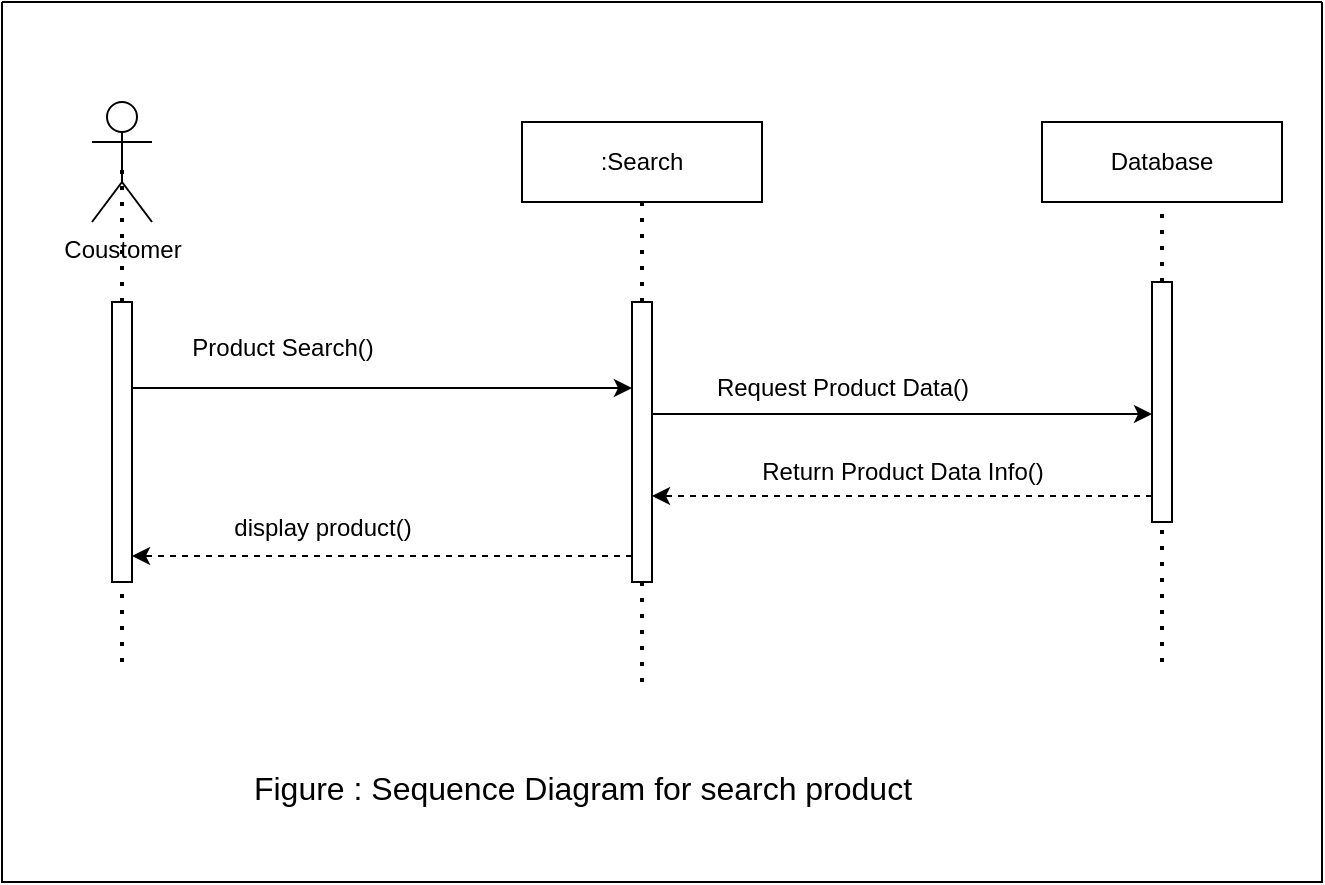 <mxfile version="21.6.8" type="device">
  <diagram name="Page-1" id="dLHK4dv-bxMDgjrsHZRd">
    <mxGraphModel dx="1036" dy="623" grid="1" gridSize="10" guides="1" tooltips="1" connect="1" arrows="1" fold="1" page="1" pageScale="1" pageWidth="850" pageHeight="1100" math="0" shadow="0">
      <root>
        <mxCell id="0" />
        <mxCell id="1" parent="0" />
        <mxCell id="ykgIP5ubuIwZVs8_AAUS-1" value="Coustomer" style="shape=umlActor;verticalLabelPosition=bottom;verticalAlign=top;html=1;outlineConnect=0;" vertex="1" parent="1">
          <mxGeometry x="145" y="140" width="30" height="60" as="geometry" />
        </mxCell>
        <mxCell id="ykgIP5ubuIwZVs8_AAUS-2" value=":Search" style="rounded=0;whiteSpace=wrap;html=1;" vertex="1" parent="1">
          <mxGeometry x="360" y="150" width="120" height="40" as="geometry" />
        </mxCell>
        <mxCell id="ykgIP5ubuIwZVs8_AAUS-3" value="Database" style="rounded=0;whiteSpace=wrap;html=1;" vertex="1" parent="1">
          <mxGeometry x="620" y="150" width="120" height="40" as="geometry" />
        </mxCell>
        <mxCell id="ykgIP5ubuIwZVs8_AAUS-4" value="" style="endArrow=none;dashed=1;html=1;dashPattern=1 3;strokeWidth=2;rounded=0;entryX=0.5;entryY=0.5;entryDx=0;entryDy=0;entryPerimeter=0;" edge="1" parent="1" source="ykgIP5ubuIwZVs8_AAUS-8" target="ykgIP5ubuIwZVs8_AAUS-1">
          <mxGeometry width="50" height="50" relative="1" as="geometry">
            <mxPoint x="160" y="590" as="sourcePoint" />
            <mxPoint x="200" y="320" as="targetPoint" />
          </mxGeometry>
        </mxCell>
        <mxCell id="ykgIP5ubuIwZVs8_AAUS-5" value="" style="endArrow=none;dashed=1;html=1;dashPattern=1 3;strokeWidth=2;rounded=0;entryX=0.5;entryY=1;entryDx=0;entryDy=0;" edge="1" parent="1" source="ykgIP5ubuIwZVs8_AAUS-10" target="ykgIP5ubuIwZVs8_AAUS-2">
          <mxGeometry width="50" height="50" relative="1" as="geometry">
            <mxPoint x="420" y="570" as="sourcePoint" />
            <mxPoint x="470" y="280" as="targetPoint" />
          </mxGeometry>
        </mxCell>
        <mxCell id="ykgIP5ubuIwZVs8_AAUS-6" value="" style="endArrow=none;dashed=1;html=1;dashPattern=1 3;strokeWidth=2;rounded=0;entryX=0.5;entryY=1;entryDx=0;entryDy=0;" edge="1" parent="1" source="ykgIP5ubuIwZVs8_AAUS-12" target="ykgIP5ubuIwZVs8_AAUS-3">
          <mxGeometry width="50" height="50" relative="1" as="geometry">
            <mxPoint x="680" y="560" as="sourcePoint" />
            <mxPoint x="680" y="340" as="targetPoint" />
          </mxGeometry>
        </mxCell>
        <mxCell id="ykgIP5ubuIwZVs8_AAUS-7" value="" style="endArrow=none;dashed=1;html=1;dashPattern=1 3;strokeWidth=2;rounded=0;entryX=0.5;entryY=0.5;entryDx=0;entryDy=0;entryPerimeter=0;" edge="1" parent="1" target="ykgIP5ubuIwZVs8_AAUS-8">
          <mxGeometry width="50" height="50" relative="1" as="geometry">
            <mxPoint x="160" y="420" as="sourcePoint" />
            <mxPoint x="160" y="170" as="targetPoint" />
          </mxGeometry>
        </mxCell>
        <mxCell id="ykgIP5ubuIwZVs8_AAUS-13" style="edgeStyle=elbowEdgeStyle;rounded=0;orthogonalLoop=1;jettySize=auto;html=1;elbow=vertical;curved=0;" edge="1" parent="1">
          <mxGeometry relative="1" as="geometry">
            <mxPoint x="165" y="283" as="sourcePoint" />
            <mxPoint x="415" y="283" as="targetPoint" />
          </mxGeometry>
        </mxCell>
        <mxCell id="ykgIP5ubuIwZVs8_AAUS-8" value="" style="html=1;points=[];perimeter=orthogonalPerimeter;outlineConnect=0;targetShapes=umlLifeline;portConstraint=eastwest;newEdgeStyle={&quot;edgeStyle&quot;:&quot;elbowEdgeStyle&quot;,&quot;elbow&quot;:&quot;vertical&quot;,&quot;curved&quot;:0,&quot;rounded&quot;:0};" vertex="1" parent="1">
          <mxGeometry x="155" y="240" width="10" height="140" as="geometry" />
        </mxCell>
        <mxCell id="ykgIP5ubuIwZVs8_AAUS-9" value="" style="endArrow=none;dashed=1;html=1;dashPattern=1 3;strokeWidth=2;rounded=0;entryX=0.5;entryY=1;entryDx=0;entryDy=0;" edge="1" parent="1" target="ykgIP5ubuIwZVs8_AAUS-10">
          <mxGeometry width="50" height="50" relative="1" as="geometry">
            <mxPoint x="420" y="430" as="sourcePoint" />
            <mxPoint x="420" y="190" as="targetPoint" />
          </mxGeometry>
        </mxCell>
        <mxCell id="ykgIP5ubuIwZVs8_AAUS-15" style="edgeStyle=elbowEdgeStyle;rounded=0;orthogonalLoop=1;jettySize=auto;html=1;elbow=vertical;curved=0;" edge="1" parent="1">
          <mxGeometry relative="1" as="geometry">
            <mxPoint x="425" y="296" as="sourcePoint" />
            <mxPoint x="675" y="296" as="targetPoint" />
          </mxGeometry>
        </mxCell>
        <mxCell id="ykgIP5ubuIwZVs8_AAUS-20" style="edgeStyle=elbowEdgeStyle;rounded=0;orthogonalLoop=1;jettySize=auto;html=1;elbow=vertical;curved=0;dashed=1;" edge="1" parent="1">
          <mxGeometry relative="1" as="geometry">
            <mxPoint x="415" y="367" as="sourcePoint" />
            <mxPoint x="165" y="367" as="targetPoint" />
          </mxGeometry>
        </mxCell>
        <mxCell id="ykgIP5ubuIwZVs8_AAUS-10" value="" style="html=1;points=[];perimeter=orthogonalPerimeter;outlineConnect=0;targetShapes=umlLifeline;portConstraint=eastwest;newEdgeStyle={&quot;edgeStyle&quot;:&quot;elbowEdgeStyle&quot;,&quot;elbow&quot;:&quot;vertical&quot;,&quot;curved&quot;:0,&quot;rounded&quot;:0};" vertex="1" parent="1">
          <mxGeometry x="415" y="240" width="10" height="140" as="geometry" />
        </mxCell>
        <mxCell id="ykgIP5ubuIwZVs8_AAUS-11" value="" style="endArrow=none;dashed=1;html=1;dashPattern=1 3;strokeWidth=2;rounded=0;entryX=0.5;entryY=1;entryDx=0;entryDy=0;" edge="1" parent="1" target="ykgIP5ubuIwZVs8_AAUS-12">
          <mxGeometry width="50" height="50" relative="1" as="geometry">
            <mxPoint x="680" y="420" as="sourcePoint" />
            <mxPoint x="680" y="190" as="targetPoint" />
          </mxGeometry>
        </mxCell>
        <mxCell id="ykgIP5ubuIwZVs8_AAUS-18" style="edgeStyle=elbowEdgeStyle;rounded=0;orthogonalLoop=1;jettySize=auto;html=1;elbow=vertical;curved=0;dashed=1;" edge="1" parent="1">
          <mxGeometry relative="1" as="geometry">
            <mxPoint x="675" y="337" as="sourcePoint" />
            <mxPoint x="425" y="337" as="targetPoint" />
          </mxGeometry>
        </mxCell>
        <mxCell id="ykgIP5ubuIwZVs8_AAUS-12" value="" style="html=1;points=[];perimeter=orthogonalPerimeter;outlineConnect=0;targetShapes=umlLifeline;portConstraint=eastwest;newEdgeStyle={&quot;edgeStyle&quot;:&quot;elbowEdgeStyle&quot;,&quot;elbow&quot;:&quot;vertical&quot;,&quot;curved&quot;:0,&quot;rounded&quot;:0};" vertex="1" parent="1">
          <mxGeometry x="675" y="230" width="10" height="120" as="geometry" />
        </mxCell>
        <mxCell id="ykgIP5ubuIwZVs8_AAUS-14" value="Product Search()" style="text;html=1;align=center;verticalAlign=middle;resizable=0;points=[];autosize=1;strokeColor=none;fillColor=none;" vertex="1" parent="1">
          <mxGeometry x="185" y="248" width="110" height="30" as="geometry" />
        </mxCell>
        <mxCell id="ykgIP5ubuIwZVs8_AAUS-16" value="Request Product Data()" style="text;html=1;align=center;verticalAlign=middle;resizable=0;points=[];autosize=1;strokeColor=none;fillColor=none;" vertex="1" parent="1">
          <mxGeometry x="445" y="268" width="150" height="30" as="geometry" />
        </mxCell>
        <mxCell id="ykgIP5ubuIwZVs8_AAUS-19" value="Return Product Data Info()" style="text;html=1;align=center;verticalAlign=middle;resizable=0;points=[];autosize=1;strokeColor=none;fillColor=none;" vertex="1" parent="1">
          <mxGeometry x="470" y="310" width="160" height="30" as="geometry" />
        </mxCell>
        <mxCell id="ykgIP5ubuIwZVs8_AAUS-21" value="display product()" style="text;html=1;align=center;verticalAlign=middle;resizable=0;points=[];autosize=1;strokeColor=none;fillColor=none;" vertex="1" parent="1">
          <mxGeometry x="205" y="338" width="110" height="30" as="geometry" />
        </mxCell>
        <mxCell id="ykgIP5ubuIwZVs8_AAUS-22" value="&lt;font style=&quot;font-size: 16px;&quot;&gt;Figure : Sequence Diagram for search product&lt;/font&gt;" style="text;html=1;align=center;verticalAlign=middle;resizable=0;points=[];autosize=1;strokeColor=none;fillColor=none;" vertex="1" parent="1">
          <mxGeometry x="215" y="468" width="350" height="30" as="geometry" />
        </mxCell>
        <mxCell id="ykgIP5ubuIwZVs8_AAUS-23" value="" style="swimlane;startSize=0;" vertex="1" parent="1">
          <mxGeometry x="100" y="90" width="660" height="440" as="geometry" />
        </mxCell>
      </root>
    </mxGraphModel>
  </diagram>
</mxfile>

